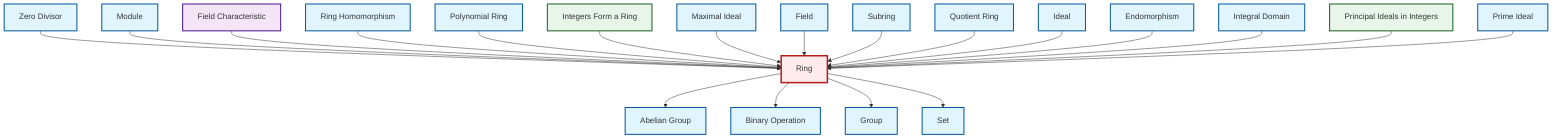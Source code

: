 graph TD
    classDef definition fill:#e1f5fe,stroke:#01579b,stroke-width:2px
    classDef theorem fill:#f3e5f5,stroke:#4a148c,stroke-width:2px
    classDef axiom fill:#fff3e0,stroke:#e65100,stroke-width:2px
    classDef example fill:#e8f5e9,stroke:#1b5e20,stroke-width:2px
    classDef current fill:#ffebee,stroke:#b71c1c,stroke-width:3px
    def-maximal-ideal["Maximal Ideal"]:::definition
    thm-field-characteristic["Field Characteristic"]:::theorem
    def-field["Field"]:::definition
    def-module["Module"]:::definition
    def-quotient-ring["Quotient Ring"]:::definition
    def-binary-operation["Binary Operation"]:::definition
    def-zero-divisor["Zero Divisor"]:::definition
    def-ring-homomorphism["Ring Homomorphism"]:::definition
    def-set["Set"]:::definition
    def-polynomial-ring["Polynomial Ring"]:::definition
    def-group["Group"]:::definition
    def-abelian-group["Abelian Group"]:::definition
    ex-integers-ring["Integers Form a Ring"]:::example
    def-ideal["Ideal"]:::definition
    def-endomorphism["Endomorphism"]:::definition
    def-integral-domain["Integral Domain"]:::definition
    def-prime-ideal["Prime Ideal"]:::definition
    ex-principal-ideal["Principal Ideals in Integers"]:::example
    def-ring["Ring"]:::definition
    def-subring["Subring"]:::definition
    def-zero-divisor --> def-ring
    def-ring --> def-abelian-group
    def-module --> def-ring
    def-ring --> def-binary-operation
    def-ring --> def-group
    thm-field-characteristic --> def-ring
    def-ring-homomorphism --> def-ring
    def-polynomial-ring --> def-ring
    ex-integers-ring --> def-ring
    def-maximal-ideal --> def-ring
    def-field --> def-ring
    def-subring --> def-ring
    def-quotient-ring --> def-ring
    def-ideal --> def-ring
    def-endomorphism --> def-ring
    def-integral-domain --> def-ring
    ex-principal-ideal --> def-ring
    def-prime-ideal --> def-ring
    def-ring --> def-set
    class def-ring current